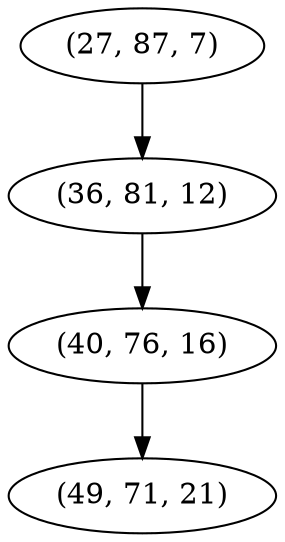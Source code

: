 digraph tree {
    "(27, 87, 7)";
    "(36, 81, 12)";
    "(40, 76, 16)";
    "(49, 71, 21)";
    "(27, 87, 7)" -> "(36, 81, 12)";
    "(36, 81, 12)" -> "(40, 76, 16)";
    "(40, 76, 16)" -> "(49, 71, 21)";
}
